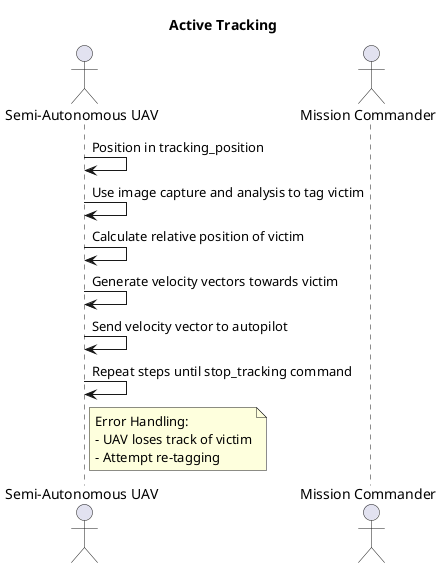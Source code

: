 @startuml
title "Active Tracking"

actor "Semi-Autonomous UAV" as UAV
actor "Mission Commander" as Commander

UAV -> UAV: Position in tracking_position
UAV -> UAV: Use image capture and analysis to tag victim
UAV -> UAV: Calculate relative position of victim
UAV -> UAV: Generate velocity vectors towards victim
UAV -> UAV: Send velocity vector to autopilot
UAV -> UAV: Repeat steps until stop_tracking command

note right of UAV
Error Handling:
- UAV loses track of victim
- Attempt re-tagging
end note

@enduml
